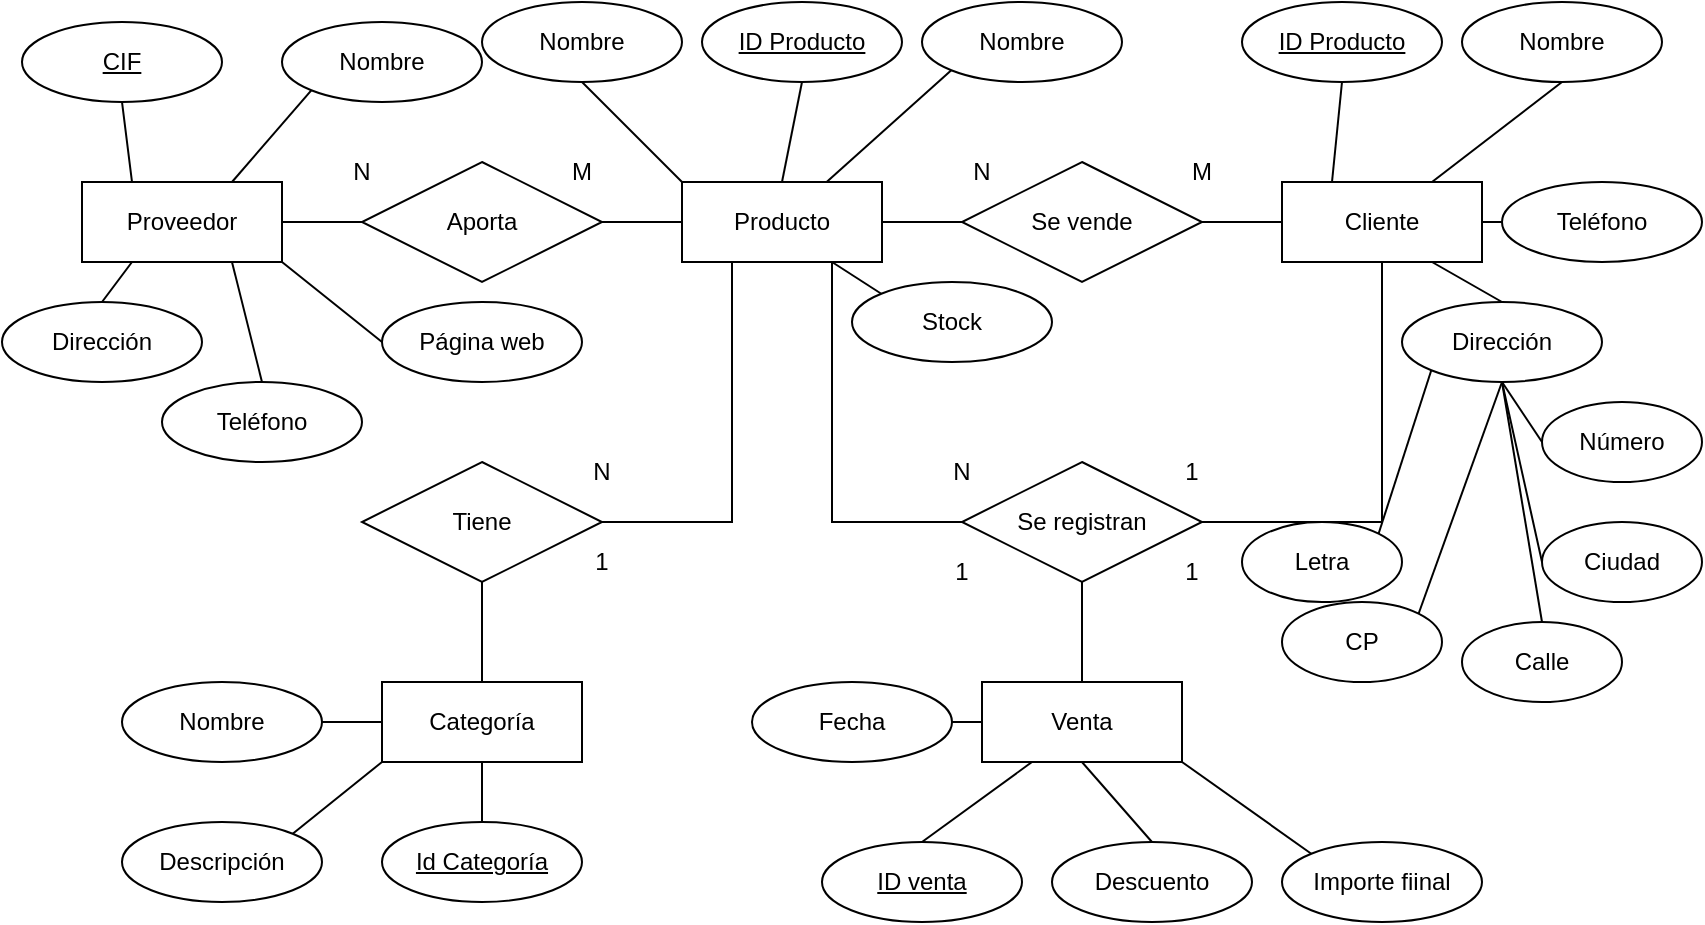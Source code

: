 <mxfile version="22.0.6" type="device">
  <diagram id="R2lEEEUBdFMjLlhIrx00" name="Page-1">
    <mxGraphModel dx="1290" dy="597" grid="1" gridSize="10" guides="1" tooltips="1" connect="1" arrows="1" fold="1" page="1" pageScale="1" pageWidth="850" pageHeight="1100" math="0" shadow="0" extFonts="Permanent Marker^https://fonts.googleapis.com/css?family=Permanent+Marker">
      <root>
        <mxCell id="0" />
        <mxCell id="1" parent="0" />
        <mxCell id="ZUNImARLd5oZCT1OwIyF-2" value="Venta" style="whiteSpace=wrap;html=1;align=center;" vertex="1" parent="1">
          <mxGeometry x="490" y="360" width="100" height="40" as="geometry" />
        </mxCell>
        <mxCell id="ZUNImARLd5oZCT1OwIyF-3" value="Proveedor" style="whiteSpace=wrap;html=1;align=center;" vertex="1" parent="1">
          <mxGeometry x="40" y="110" width="100" height="40" as="geometry" />
        </mxCell>
        <mxCell id="ZUNImARLd5oZCT1OwIyF-4" value="Categoría" style="whiteSpace=wrap;html=1;align=center;" vertex="1" parent="1">
          <mxGeometry x="190" y="360" width="100" height="40" as="geometry" />
        </mxCell>
        <mxCell id="ZUNImARLd5oZCT1OwIyF-5" value="Cliente" style="whiteSpace=wrap;html=1;align=center;" vertex="1" parent="1">
          <mxGeometry x="640" y="110" width="100" height="40" as="geometry" />
        </mxCell>
        <mxCell id="ZUNImARLd5oZCT1OwIyF-6" value="Producto" style="whiteSpace=wrap;html=1;align=center;" vertex="1" parent="1">
          <mxGeometry x="340" y="110" width="100" height="40" as="geometry" />
        </mxCell>
        <mxCell id="ZUNImARLd5oZCT1OwIyF-7" value="Aporta" style="shape=rhombus;perimeter=rhombusPerimeter;whiteSpace=wrap;html=1;align=center;" vertex="1" parent="1">
          <mxGeometry x="180" y="100" width="120" height="60" as="geometry" />
        </mxCell>
        <mxCell id="ZUNImARLd5oZCT1OwIyF-8" value="Se vende" style="shape=rhombus;perimeter=rhombusPerimeter;whiteSpace=wrap;html=1;align=center;" vertex="1" parent="1">
          <mxGeometry x="480" y="100" width="120" height="60" as="geometry" />
        </mxCell>
        <mxCell id="ZUNImARLd5oZCT1OwIyF-9" value="Se registran" style="shape=rhombus;perimeter=rhombusPerimeter;whiteSpace=wrap;html=1;align=center;" vertex="1" parent="1">
          <mxGeometry x="480" y="250" width="120" height="60" as="geometry" />
        </mxCell>
        <mxCell id="ZUNImARLd5oZCT1OwIyF-10" value="Tiene" style="shape=rhombus;perimeter=rhombusPerimeter;whiteSpace=wrap;html=1;align=center;" vertex="1" parent="1">
          <mxGeometry x="180" y="250" width="120" height="60" as="geometry" />
        </mxCell>
        <mxCell id="ZUNImARLd5oZCT1OwIyF-11" value="" style="endArrow=none;html=1;rounded=0;entryX=1;entryY=0.5;entryDx=0;entryDy=0;exitX=0;exitY=0.5;exitDx=0;exitDy=0;" edge="1" parent="1" source="ZUNImARLd5oZCT1OwIyF-7" target="ZUNImARLd5oZCT1OwIyF-3">
          <mxGeometry width="50" height="50" relative="1" as="geometry">
            <mxPoint x="400" y="340" as="sourcePoint" />
            <mxPoint x="450" y="290" as="targetPoint" />
          </mxGeometry>
        </mxCell>
        <mxCell id="ZUNImARLd5oZCT1OwIyF-12" value="" style="endArrow=none;html=1;rounded=0;entryX=1;entryY=0.5;entryDx=0;entryDy=0;exitX=0;exitY=0.5;exitDx=0;exitDy=0;" edge="1" parent="1" source="ZUNImARLd5oZCT1OwIyF-6" target="ZUNImARLd5oZCT1OwIyF-7">
          <mxGeometry width="50" height="50" relative="1" as="geometry">
            <mxPoint x="400" y="340" as="sourcePoint" />
            <mxPoint x="450" y="290" as="targetPoint" />
          </mxGeometry>
        </mxCell>
        <mxCell id="ZUNImARLd5oZCT1OwIyF-13" value="" style="endArrow=none;html=1;rounded=0;entryX=1;entryY=0.5;entryDx=0;entryDy=0;exitX=0;exitY=0.5;exitDx=0;exitDy=0;" edge="1" parent="1" source="ZUNImARLd5oZCT1OwIyF-8" target="ZUNImARLd5oZCT1OwIyF-6">
          <mxGeometry width="50" height="50" relative="1" as="geometry">
            <mxPoint x="400" y="340" as="sourcePoint" />
            <mxPoint x="450" y="290" as="targetPoint" />
          </mxGeometry>
        </mxCell>
        <mxCell id="ZUNImARLd5oZCT1OwIyF-14" value="" style="endArrow=none;html=1;rounded=0;entryX=1;entryY=0.5;entryDx=0;entryDy=0;exitX=0;exitY=0.5;exitDx=0;exitDy=0;" edge="1" parent="1" source="ZUNImARLd5oZCT1OwIyF-5" target="ZUNImARLd5oZCT1OwIyF-8">
          <mxGeometry width="50" height="50" relative="1" as="geometry">
            <mxPoint x="400" y="340" as="sourcePoint" />
            <mxPoint x="450" y="290" as="targetPoint" />
          </mxGeometry>
        </mxCell>
        <mxCell id="ZUNImARLd5oZCT1OwIyF-15" value="" style="endArrow=none;html=1;rounded=0;entryX=0.75;entryY=1;entryDx=0;entryDy=0;exitX=0;exitY=0.5;exitDx=0;exitDy=0;" edge="1" parent="1" source="ZUNImARLd5oZCT1OwIyF-9" target="ZUNImARLd5oZCT1OwIyF-6">
          <mxGeometry width="50" height="50" relative="1" as="geometry">
            <mxPoint x="450" y="280" as="sourcePoint" />
            <mxPoint x="450" y="290" as="targetPoint" />
            <Array as="points">
              <mxPoint x="415" y="280" />
            </Array>
          </mxGeometry>
        </mxCell>
        <mxCell id="ZUNImARLd5oZCT1OwIyF-16" value="" style="endArrow=none;html=1;rounded=0;entryX=0.25;entryY=1;entryDx=0;entryDy=0;exitX=1;exitY=0.5;exitDx=0;exitDy=0;" edge="1" parent="1" source="ZUNImARLd5oZCT1OwIyF-10" target="ZUNImARLd5oZCT1OwIyF-6">
          <mxGeometry width="50" height="50" relative="1" as="geometry">
            <mxPoint x="330" y="280" as="sourcePoint" />
            <mxPoint x="450" y="290" as="targetPoint" />
            <Array as="points">
              <mxPoint x="365" y="280" />
            </Array>
          </mxGeometry>
        </mxCell>
        <mxCell id="ZUNImARLd5oZCT1OwIyF-17" value="" style="endArrow=none;html=1;rounded=0;entryX=0.5;entryY=1;entryDx=0;entryDy=0;exitX=0.5;exitY=0;exitDx=0;exitDy=0;" edge="1" parent="1" source="ZUNImARLd5oZCT1OwIyF-4" target="ZUNImARLd5oZCT1OwIyF-10">
          <mxGeometry width="50" height="50" relative="1" as="geometry">
            <mxPoint x="400" y="340" as="sourcePoint" />
            <mxPoint x="450" y="290" as="targetPoint" />
          </mxGeometry>
        </mxCell>
        <mxCell id="ZUNImARLd5oZCT1OwIyF-18" value="" style="endArrow=none;html=1;rounded=0;entryX=0.5;entryY=1;entryDx=0;entryDy=0;exitX=0.5;exitY=0;exitDx=0;exitDy=0;" edge="1" parent="1" source="ZUNImARLd5oZCT1OwIyF-2" target="ZUNImARLd5oZCT1OwIyF-9">
          <mxGeometry width="50" height="50" relative="1" as="geometry">
            <mxPoint x="400" y="340" as="sourcePoint" />
            <mxPoint x="450" y="290" as="targetPoint" />
          </mxGeometry>
        </mxCell>
        <mxCell id="ZUNImARLd5oZCT1OwIyF-19" value="" style="endArrow=none;html=1;rounded=0;entryX=0.5;entryY=1;entryDx=0;entryDy=0;exitX=1;exitY=0.5;exitDx=0;exitDy=0;" edge="1" parent="1" source="ZUNImARLd5oZCT1OwIyF-9" target="ZUNImARLd5oZCT1OwIyF-5">
          <mxGeometry width="50" height="50" relative="1" as="geometry">
            <mxPoint x="690" y="280" as="sourcePoint" />
            <mxPoint x="450" y="290" as="targetPoint" />
            <Array as="points">
              <mxPoint x="690" y="280" />
            </Array>
          </mxGeometry>
        </mxCell>
        <mxCell id="ZUNImARLd5oZCT1OwIyF-20" value="CIF" style="ellipse;whiteSpace=wrap;html=1;align=center;fontStyle=4;" vertex="1" parent="1">
          <mxGeometry x="10" y="30" width="100" height="40" as="geometry" />
        </mxCell>
        <mxCell id="ZUNImARLd5oZCT1OwIyF-24" value="Nombre" style="ellipse;whiteSpace=wrap;html=1;align=center;" vertex="1" parent="1">
          <mxGeometry x="140" y="30" width="100" height="40" as="geometry" />
        </mxCell>
        <mxCell id="ZUNImARLd5oZCT1OwIyF-25" value="Dirección" style="ellipse;whiteSpace=wrap;html=1;align=center;" vertex="1" parent="1">
          <mxGeometry y="170" width="100" height="40" as="geometry" />
        </mxCell>
        <mxCell id="ZUNImARLd5oZCT1OwIyF-26" value="Página web" style="ellipse;whiteSpace=wrap;html=1;align=center;" vertex="1" parent="1">
          <mxGeometry x="190" y="170" width="100" height="40" as="geometry" />
        </mxCell>
        <mxCell id="ZUNImARLd5oZCT1OwIyF-27" value="Teléfono" style="ellipse;whiteSpace=wrap;html=1;align=center;" vertex="1" parent="1">
          <mxGeometry x="80" y="210" width="100" height="40" as="geometry" />
        </mxCell>
        <mxCell id="ZUNImARLd5oZCT1OwIyF-28" value="" style="endArrow=none;html=1;rounded=0;entryX=0.5;entryY=1;entryDx=0;entryDy=0;exitX=0.25;exitY=0;exitDx=0;exitDy=0;" edge="1" parent="1" source="ZUNImARLd5oZCT1OwIyF-3" target="ZUNImARLd5oZCT1OwIyF-20">
          <mxGeometry width="50" height="50" relative="1" as="geometry">
            <mxPoint x="400" y="340" as="sourcePoint" />
            <mxPoint x="450" y="290" as="targetPoint" />
          </mxGeometry>
        </mxCell>
        <mxCell id="ZUNImARLd5oZCT1OwIyF-29" value="" style="endArrow=none;html=1;rounded=0;entryX=0;entryY=1;entryDx=0;entryDy=0;exitX=0.75;exitY=0;exitDx=0;exitDy=0;" edge="1" parent="1" source="ZUNImARLd5oZCT1OwIyF-3" target="ZUNImARLd5oZCT1OwIyF-24">
          <mxGeometry width="50" height="50" relative="1" as="geometry">
            <mxPoint x="400" y="340" as="sourcePoint" />
            <mxPoint x="450" y="290" as="targetPoint" />
          </mxGeometry>
        </mxCell>
        <mxCell id="ZUNImARLd5oZCT1OwIyF-30" value="" style="endArrow=none;html=1;rounded=0;entryX=0.25;entryY=1;entryDx=0;entryDy=0;exitX=0.5;exitY=0;exitDx=0;exitDy=0;" edge="1" parent="1" source="ZUNImARLd5oZCT1OwIyF-25" target="ZUNImARLd5oZCT1OwIyF-3">
          <mxGeometry width="50" height="50" relative="1" as="geometry">
            <mxPoint x="400" y="340" as="sourcePoint" />
            <mxPoint x="450" y="290" as="targetPoint" />
          </mxGeometry>
        </mxCell>
        <mxCell id="ZUNImARLd5oZCT1OwIyF-31" value="" style="endArrow=none;html=1;rounded=0;entryX=0.75;entryY=1;entryDx=0;entryDy=0;exitX=0.5;exitY=0;exitDx=0;exitDy=0;" edge="1" parent="1" source="ZUNImARLd5oZCT1OwIyF-27" target="ZUNImARLd5oZCT1OwIyF-3">
          <mxGeometry width="50" height="50" relative="1" as="geometry">
            <mxPoint x="400" y="340" as="sourcePoint" />
            <mxPoint x="450" y="290" as="targetPoint" />
          </mxGeometry>
        </mxCell>
        <mxCell id="ZUNImARLd5oZCT1OwIyF-32" value="" style="endArrow=none;html=1;rounded=0;entryX=0;entryY=0.5;entryDx=0;entryDy=0;exitX=1;exitY=1;exitDx=0;exitDy=0;" edge="1" parent="1" source="ZUNImARLd5oZCT1OwIyF-3" target="ZUNImARLd5oZCT1OwIyF-26">
          <mxGeometry width="50" height="50" relative="1" as="geometry">
            <mxPoint x="400" y="340" as="sourcePoint" />
            <mxPoint x="450" y="290" as="targetPoint" />
          </mxGeometry>
        </mxCell>
        <mxCell id="ZUNImARLd5oZCT1OwIyF-33" value="ID Producto" style="ellipse;whiteSpace=wrap;html=1;align=center;fontStyle=4;" vertex="1" parent="1">
          <mxGeometry x="350" y="20" width="100" height="40" as="geometry" />
        </mxCell>
        <mxCell id="ZUNImARLd5oZCT1OwIyF-34" value="Nombre" style="ellipse;whiteSpace=wrap;html=1;align=center;" vertex="1" parent="1">
          <mxGeometry x="460" y="20" width="100" height="40" as="geometry" />
        </mxCell>
        <mxCell id="ZUNImARLd5oZCT1OwIyF-35" value="Nombre" style="ellipse;whiteSpace=wrap;html=1;align=center;" vertex="1" parent="1">
          <mxGeometry x="240" y="20" width="100" height="40" as="geometry" />
        </mxCell>
        <mxCell id="ZUNImARLd5oZCT1OwIyF-36" value="Stock" style="ellipse;whiteSpace=wrap;html=1;align=center;" vertex="1" parent="1">
          <mxGeometry x="425" y="160" width="100" height="40" as="geometry" />
        </mxCell>
        <mxCell id="ZUNImARLd5oZCT1OwIyF-37" value="" style="endArrow=none;html=1;rounded=0;entryX=0.5;entryY=1;entryDx=0;entryDy=0;exitX=0;exitY=0;exitDx=0;exitDy=0;" edge="1" parent="1" source="ZUNImARLd5oZCT1OwIyF-6" target="ZUNImARLd5oZCT1OwIyF-35">
          <mxGeometry width="50" height="50" relative="1" as="geometry">
            <mxPoint x="400" y="340" as="sourcePoint" />
            <mxPoint x="450" y="290" as="targetPoint" />
          </mxGeometry>
        </mxCell>
        <mxCell id="ZUNImARLd5oZCT1OwIyF-38" value="" style="endArrow=none;html=1;rounded=0;entryX=0.5;entryY=1;entryDx=0;entryDy=0;exitX=0.5;exitY=0;exitDx=0;exitDy=0;" edge="1" parent="1" source="ZUNImARLd5oZCT1OwIyF-6" target="ZUNImARLd5oZCT1OwIyF-33">
          <mxGeometry width="50" height="50" relative="1" as="geometry">
            <mxPoint x="400" y="340" as="sourcePoint" />
            <mxPoint x="450" y="290" as="targetPoint" />
          </mxGeometry>
        </mxCell>
        <mxCell id="ZUNImARLd5oZCT1OwIyF-39" value="" style="endArrow=none;html=1;rounded=0;entryX=0;entryY=1;entryDx=0;entryDy=0;" edge="1" parent="1" source="ZUNImARLd5oZCT1OwIyF-6" target="ZUNImARLd5oZCT1OwIyF-34">
          <mxGeometry width="50" height="50" relative="1" as="geometry">
            <mxPoint x="400" y="340" as="sourcePoint" />
            <mxPoint x="450" y="290" as="targetPoint" />
          </mxGeometry>
        </mxCell>
        <mxCell id="ZUNImARLd5oZCT1OwIyF-40" value="" style="endArrow=none;html=1;rounded=0;entryX=0.75;entryY=1;entryDx=0;entryDy=0;exitX=0;exitY=0;exitDx=0;exitDy=0;" edge="1" parent="1" source="ZUNImARLd5oZCT1OwIyF-36" target="ZUNImARLd5oZCT1OwIyF-6">
          <mxGeometry width="50" height="50" relative="1" as="geometry">
            <mxPoint x="400" y="340" as="sourcePoint" />
            <mxPoint x="450" y="290" as="targetPoint" />
          </mxGeometry>
        </mxCell>
        <mxCell id="ZUNImARLd5oZCT1OwIyF-42" value="ID Producto" style="ellipse;whiteSpace=wrap;html=1;align=center;fontStyle=4;" vertex="1" parent="1">
          <mxGeometry x="620" y="20" width="100" height="40" as="geometry" />
        </mxCell>
        <mxCell id="ZUNImARLd5oZCT1OwIyF-43" value="Nombre" style="ellipse;whiteSpace=wrap;html=1;align=center;" vertex="1" parent="1">
          <mxGeometry x="730" y="20" width="100" height="40" as="geometry" />
        </mxCell>
        <mxCell id="ZUNImARLd5oZCT1OwIyF-44" value="Dirección" style="ellipse;whiteSpace=wrap;html=1;align=center;" vertex="1" parent="1">
          <mxGeometry x="700" y="170" width="100" height="40" as="geometry" />
        </mxCell>
        <mxCell id="ZUNImARLd5oZCT1OwIyF-45" value="Teléfono" style="ellipse;whiteSpace=wrap;html=1;align=center;" vertex="1" parent="1">
          <mxGeometry x="750" y="110" width="100" height="40" as="geometry" />
        </mxCell>
        <mxCell id="ZUNImARLd5oZCT1OwIyF-46" value="" style="endArrow=none;html=1;rounded=0;entryX=0.25;entryY=0;entryDx=0;entryDy=0;exitX=0.5;exitY=1;exitDx=0;exitDy=0;" edge="1" parent="1" source="ZUNImARLd5oZCT1OwIyF-42" target="ZUNImARLd5oZCT1OwIyF-5">
          <mxGeometry width="50" height="50" relative="1" as="geometry">
            <mxPoint x="400" y="340" as="sourcePoint" />
            <mxPoint x="450" y="290" as="targetPoint" />
          </mxGeometry>
        </mxCell>
        <mxCell id="ZUNImARLd5oZCT1OwIyF-47" value="" style="endArrow=none;html=1;rounded=0;entryX=0.75;entryY=0;entryDx=0;entryDy=0;exitX=0.5;exitY=1;exitDx=0;exitDy=0;" edge="1" parent="1" source="ZUNImARLd5oZCT1OwIyF-43" target="ZUNImARLd5oZCT1OwIyF-5">
          <mxGeometry width="50" height="50" relative="1" as="geometry">
            <mxPoint x="400" y="340" as="sourcePoint" />
            <mxPoint x="450" y="290" as="targetPoint" />
          </mxGeometry>
        </mxCell>
        <mxCell id="ZUNImARLd5oZCT1OwIyF-48" value="" style="endArrow=none;html=1;rounded=0;entryX=1;entryY=0.5;entryDx=0;entryDy=0;exitX=0;exitY=0.5;exitDx=0;exitDy=0;" edge="1" parent="1" source="ZUNImARLd5oZCT1OwIyF-45" target="ZUNImARLd5oZCT1OwIyF-5">
          <mxGeometry width="50" height="50" relative="1" as="geometry">
            <mxPoint x="400" y="340" as="sourcePoint" />
            <mxPoint x="450" y="290" as="targetPoint" />
          </mxGeometry>
        </mxCell>
        <mxCell id="ZUNImARLd5oZCT1OwIyF-49" value="" style="endArrow=none;html=1;rounded=0;entryX=0.75;entryY=1;entryDx=0;entryDy=0;exitX=0.5;exitY=0;exitDx=0;exitDy=0;" edge="1" parent="1" source="ZUNImARLd5oZCT1OwIyF-44" target="ZUNImARLd5oZCT1OwIyF-5">
          <mxGeometry width="50" height="50" relative="1" as="geometry">
            <mxPoint x="400" y="340" as="sourcePoint" />
            <mxPoint x="450" y="290" as="targetPoint" />
          </mxGeometry>
        </mxCell>
        <mxCell id="ZUNImARLd5oZCT1OwIyF-50" value="Calle" style="ellipse;whiteSpace=wrap;html=1;align=center;" vertex="1" parent="1">
          <mxGeometry x="730" y="330" width="80" height="40" as="geometry" />
        </mxCell>
        <mxCell id="ZUNImARLd5oZCT1OwIyF-55" value="Número" style="ellipse;whiteSpace=wrap;html=1;align=center;" vertex="1" parent="1">
          <mxGeometry x="770" y="220" width="80" height="40" as="geometry" />
        </mxCell>
        <mxCell id="ZUNImARLd5oZCT1OwIyF-56" value="Ciudad" style="ellipse;whiteSpace=wrap;html=1;align=center;" vertex="1" parent="1">
          <mxGeometry x="770" y="280" width="80" height="40" as="geometry" />
        </mxCell>
        <mxCell id="ZUNImARLd5oZCT1OwIyF-57" value="CP" style="ellipse;whiteSpace=wrap;html=1;align=center;" vertex="1" parent="1">
          <mxGeometry x="640" y="320" width="80" height="40" as="geometry" />
        </mxCell>
        <mxCell id="ZUNImARLd5oZCT1OwIyF-58" value="Letra" style="ellipse;whiteSpace=wrap;html=1;align=center;" vertex="1" parent="1">
          <mxGeometry x="620" y="280" width="80" height="40" as="geometry" />
        </mxCell>
        <mxCell id="ZUNImARLd5oZCT1OwIyF-59" value="" style="endArrow=none;html=1;rounded=0;entryX=0;entryY=1;entryDx=0;entryDy=0;exitX=1;exitY=0;exitDx=0;exitDy=0;" edge="1" parent="1" source="ZUNImARLd5oZCT1OwIyF-58" target="ZUNImARLd5oZCT1OwIyF-44">
          <mxGeometry width="50" height="50" relative="1" as="geometry">
            <mxPoint x="400" y="340" as="sourcePoint" />
            <mxPoint x="450" y="290" as="targetPoint" />
          </mxGeometry>
        </mxCell>
        <mxCell id="ZUNImARLd5oZCT1OwIyF-60" value="" style="endArrow=none;html=1;rounded=0;entryX=0.5;entryY=1;entryDx=0;entryDy=0;exitX=0;exitY=0.5;exitDx=0;exitDy=0;" edge="1" parent="1" source="ZUNImARLd5oZCT1OwIyF-55" target="ZUNImARLd5oZCT1OwIyF-44">
          <mxGeometry width="50" height="50" relative="1" as="geometry">
            <mxPoint x="400" y="340" as="sourcePoint" />
            <mxPoint x="450" y="290" as="targetPoint" />
          </mxGeometry>
        </mxCell>
        <mxCell id="ZUNImARLd5oZCT1OwIyF-61" value="" style="endArrow=none;html=1;rounded=0;entryX=0.5;entryY=1;entryDx=0;entryDy=0;exitX=1;exitY=0;exitDx=0;exitDy=0;" edge="1" parent="1" source="ZUNImARLd5oZCT1OwIyF-57" target="ZUNImARLd5oZCT1OwIyF-44">
          <mxGeometry width="50" height="50" relative="1" as="geometry">
            <mxPoint x="400" y="340" as="sourcePoint" />
            <mxPoint x="450" y="290" as="targetPoint" />
          </mxGeometry>
        </mxCell>
        <mxCell id="ZUNImARLd5oZCT1OwIyF-62" value="" style="endArrow=none;html=1;rounded=0;entryX=0.5;entryY=1;entryDx=0;entryDy=0;exitX=0.5;exitY=0;exitDx=0;exitDy=0;" edge="1" parent="1" source="ZUNImARLd5oZCT1OwIyF-50" target="ZUNImARLd5oZCT1OwIyF-44">
          <mxGeometry width="50" height="50" relative="1" as="geometry">
            <mxPoint x="400" y="340" as="sourcePoint" />
            <mxPoint x="450" y="290" as="targetPoint" />
          </mxGeometry>
        </mxCell>
        <mxCell id="ZUNImARLd5oZCT1OwIyF-63" value="" style="endArrow=none;html=1;rounded=0;entryX=0.5;entryY=1;entryDx=0;entryDy=0;exitX=0;exitY=0.5;exitDx=0;exitDy=0;" edge="1" parent="1" source="ZUNImARLd5oZCT1OwIyF-56" target="ZUNImARLd5oZCT1OwIyF-44">
          <mxGeometry width="50" height="50" relative="1" as="geometry">
            <mxPoint x="400" y="340" as="sourcePoint" />
            <mxPoint x="450" y="290" as="targetPoint" />
          </mxGeometry>
        </mxCell>
        <mxCell id="ZUNImARLd5oZCT1OwIyF-64" value="ID venta" style="ellipse;whiteSpace=wrap;html=1;align=center;fontStyle=4;" vertex="1" parent="1">
          <mxGeometry x="410" y="440" width="100" height="40" as="geometry" />
        </mxCell>
        <mxCell id="ZUNImARLd5oZCT1OwIyF-65" value="Descuento" style="ellipse;whiteSpace=wrap;html=1;align=center;" vertex="1" parent="1">
          <mxGeometry x="525" y="440" width="100" height="40" as="geometry" />
        </mxCell>
        <mxCell id="ZUNImARLd5oZCT1OwIyF-66" value="Importe fiinal" style="ellipse;whiteSpace=wrap;html=1;align=center;" vertex="1" parent="1">
          <mxGeometry x="640" y="440" width="100" height="40" as="geometry" />
        </mxCell>
        <mxCell id="ZUNImARLd5oZCT1OwIyF-67" value="Fecha" style="ellipse;whiteSpace=wrap;html=1;align=center;" vertex="1" parent="1">
          <mxGeometry x="375" y="360" width="100" height="40" as="geometry" />
        </mxCell>
        <mxCell id="ZUNImARLd5oZCT1OwIyF-68" value="" style="endArrow=none;html=1;rounded=0;entryX=0;entryY=0.5;entryDx=0;entryDy=0;exitX=1;exitY=0.5;exitDx=0;exitDy=0;" edge="1" parent="1" source="ZUNImARLd5oZCT1OwIyF-67" target="ZUNImARLd5oZCT1OwIyF-2">
          <mxGeometry width="50" height="50" relative="1" as="geometry">
            <mxPoint x="400" y="340" as="sourcePoint" />
            <mxPoint x="450" y="290" as="targetPoint" />
          </mxGeometry>
        </mxCell>
        <mxCell id="ZUNImARLd5oZCT1OwIyF-69" value="" style="endArrow=none;html=1;rounded=0;entryX=0.25;entryY=1;entryDx=0;entryDy=0;exitX=0.5;exitY=0;exitDx=0;exitDy=0;" edge="1" parent="1" source="ZUNImARLd5oZCT1OwIyF-64" target="ZUNImARLd5oZCT1OwIyF-2">
          <mxGeometry width="50" height="50" relative="1" as="geometry">
            <mxPoint x="400" y="340" as="sourcePoint" />
            <mxPoint x="450" y="290" as="targetPoint" />
          </mxGeometry>
        </mxCell>
        <mxCell id="ZUNImARLd5oZCT1OwIyF-70" value="" style="endArrow=none;html=1;rounded=0;entryX=0.5;entryY=1;entryDx=0;entryDy=0;exitX=0.5;exitY=0;exitDx=0;exitDy=0;" edge="1" parent="1" source="ZUNImARLd5oZCT1OwIyF-65" target="ZUNImARLd5oZCT1OwIyF-2">
          <mxGeometry width="50" height="50" relative="1" as="geometry">
            <mxPoint x="400" y="340" as="sourcePoint" />
            <mxPoint x="450" y="290" as="targetPoint" />
          </mxGeometry>
        </mxCell>
        <mxCell id="ZUNImARLd5oZCT1OwIyF-71" value="" style="endArrow=none;html=1;rounded=0;entryX=1;entryY=1;entryDx=0;entryDy=0;exitX=0;exitY=0;exitDx=0;exitDy=0;" edge="1" parent="1" source="ZUNImARLd5oZCT1OwIyF-66" target="ZUNImARLd5oZCT1OwIyF-2">
          <mxGeometry width="50" height="50" relative="1" as="geometry">
            <mxPoint x="400" y="340" as="sourcePoint" />
            <mxPoint x="450" y="290" as="targetPoint" />
          </mxGeometry>
        </mxCell>
        <mxCell id="ZUNImARLd5oZCT1OwIyF-72" value="Id Categoría" style="ellipse;whiteSpace=wrap;html=1;align=center;fontStyle=4;" vertex="1" parent="1">
          <mxGeometry x="190" y="430" width="100" height="40" as="geometry" />
        </mxCell>
        <mxCell id="ZUNImARLd5oZCT1OwIyF-73" value="Nombre" style="ellipse;whiteSpace=wrap;html=1;align=center;" vertex="1" parent="1">
          <mxGeometry x="60" y="360" width="100" height="40" as="geometry" />
        </mxCell>
        <mxCell id="ZUNImARLd5oZCT1OwIyF-74" value="Descripción" style="ellipse;whiteSpace=wrap;html=1;align=center;" vertex="1" parent="1">
          <mxGeometry x="60" y="430" width="100" height="40" as="geometry" />
        </mxCell>
        <mxCell id="ZUNImARLd5oZCT1OwIyF-75" value="" style="endArrow=none;html=1;rounded=0;entryX=0;entryY=0.5;entryDx=0;entryDy=0;" edge="1" parent="1" source="ZUNImARLd5oZCT1OwIyF-73" target="ZUNImARLd5oZCT1OwIyF-4">
          <mxGeometry width="50" height="50" relative="1" as="geometry">
            <mxPoint x="400" y="340" as="sourcePoint" />
            <mxPoint x="450" y="290" as="targetPoint" />
          </mxGeometry>
        </mxCell>
        <mxCell id="ZUNImARLd5oZCT1OwIyF-76" value="" style="endArrow=none;html=1;rounded=0;entryX=0;entryY=1;entryDx=0;entryDy=0;exitX=1;exitY=0;exitDx=0;exitDy=0;" edge="1" parent="1" source="ZUNImARLd5oZCT1OwIyF-74" target="ZUNImARLd5oZCT1OwIyF-4">
          <mxGeometry width="50" height="50" relative="1" as="geometry">
            <mxPoint x="400" y="340" as="sourcePoint" />
            <mxPoint x="450" y="290" as="targetPoint" />
          </mxGeometry>
        </mxCell>
        <mxCell id="ZUNImARLd5oZCT1OwIyF-77" value="" style="endArrow=none;html=1;rounded=0;entryX=0.5;entryY=1;entryDx=0;entryDy=0;exitX=0.5;exitY=0;exitDx=0;exitDy=0;" edge="1" parent="1" source="ZUNImARLd5oZCT1OwIyF-72" target="ZUNImARLd5oZCT1OwIyF-4">
          <mxGeometry width="50" height="50" relative="1" as="geometry">
            <mxPoint x="400" y="340" as="sourcePoint" />
            <mxPoint x="450" y="290" as="targetPoint" />
          </mxGeometry>
        </mxCell>
        <mxCell id="ZUNImARLd5oZCT1OwIyF-78" value="N" style="text;html=1;strokeColor=none;fillColor=none;align=center;verticalAlign=middle;whiteSpace=wrap;rounded=0;" vertex="1" parent="1">
          <mxGeometry x="150" y="90" width="60" height="30" as="geometry" />
        </mxCell>
        <mxCell id="ZUNImARLd5oZCT1OwIyF-79" value="M" style="text;html=1;strokeColor=none;fillColor=none;align=center;verticalAlign=middle;whiteSpace=wrap;rounded=0;" vertex="1" parent="1">
          <mxGeometry x="260" y="90" width="60" height="30" as="geometry" />
        </mxCell>
        <mxCell id="ZUNImARLd5oZCT1OwIyF-80" value="N" style="text;html=1;strokeColor=none;fillColor=none;align=center;verticalAlign=middle;whiteSpace=wrap;rounded=0;" vertex="1" parent="1">
          <mxGeometry x="460" y="90" width="60" height="30" as="geometry" />
        </mxCell>
        <mxCell id="ZUNImARLd5oZCT1OwIyF-81" value="M" style="text;html=1;strokeColor=none;fillColor=none;align=center;verticalAlign=middle;whiteSpace=wrap;rounded=0;" vertex="1" parent="1">
          <mxGeometry x="570" y="90" width="60" height="30" as="geometry" />
        </mxCell>
        <mxCell id="ZUNImARLd5oZCT1OwIyF-82" value="N" style="text;html=1;strokeColor=none;fillColor=none;align=center;verticalAlign=middle;whiteSpace=wrap;rounded=0;" vertex="1" parent="1">
          <mxGeometry x="450" y="240" width="60" height="30" as="geometry" />
        </mxCell>
        <mxCell id="ZUNImARLd5oZCT1OwIyF-83" value="1" style="text;html=1;strokeColor=none;fillColor=none;align=center;verticalAlign=middle;whiteSpace=wrap;rounded=0;" vertex="1" parent="1">
          <mxGeometry x="450" y="290" width="60" height="30" as="geometry" />
        </mxCell>
        <mxCell id="ZUNImARLd5oZCT1OwIyF-84" value="1" style="text;html=1;strokeColor=none;fillColor=none;align=center;verticalAlign=middle;whiteSpace=wrap;rounded=0;" vertex="1" parent="1">
          <mxGeometry x="565" y="240" width="60" height="30" as="geometry" />
        </mxCell>
        <mxCell id="ZUNImARLd5oZCT1OwIyF-85" value="1" style="text;html=1;strokeColor=none;fillColor=none;align=center;verticalAlign=middle;whiteSpace=wrap;rounded=0;" vertex="1" parent="1">
          <mxGeometry x="565" y="290" width="60" height="30" as="geometry" />
        </mxCell>
        <mxCell id="ZUNImARLd5oZCT1OwIyF-86" value="N" style="text;html=1;strokeColor=none;fillColor=none;align=center;verticalAlign=middle;whiteSpace=wrap;rounded=0;" vertex="1" parent="1">
          <mxGeometry x="270" y="240" width="60" height="30" as="geometry" />
        </mxCell>
        <mxCell id="ZUNImARLd5oZCT1OwIyF-87" value="1" style="text;html=1;strokeColor=none;fillColor=none;align=center;verticalAlign=middle;whiteSpace=wrap;rounded=0;" vertex="1" parent="1">
          <mxGeometry x="270" y="285" width="60" height="30" as="geometry" />
        </mxCell>
      </root>
    </mxGraphModel>
  </diagram>
</mxfile>

